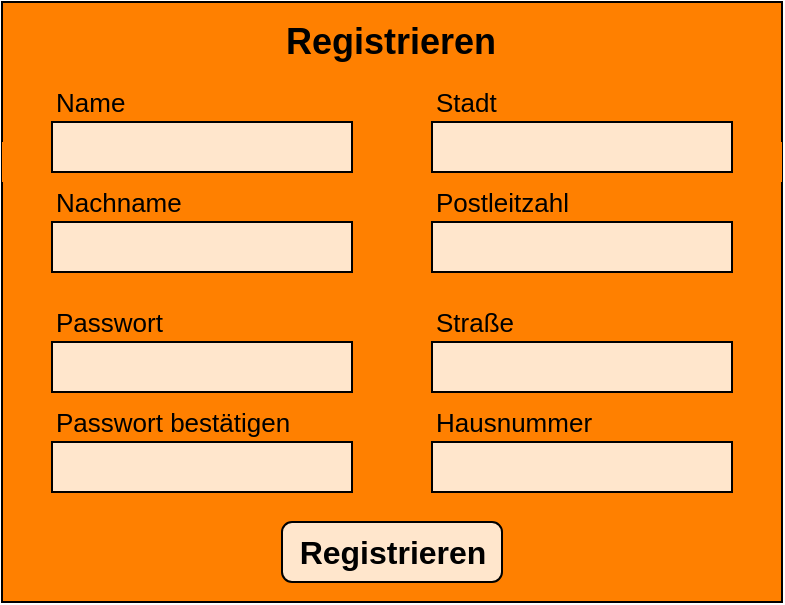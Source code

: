 <mxfile>
    <diagram id="C3x9KFAz_dhpqgYpBoHR" name="Page-1">
        <mxGraphModel dx="922" dy="779" grid="1" gridSize="10" guides="1" tooltips="1" connect="1" arrows="1" fold="1" page="1" pageScale="1" pageWidth="850" pageHeight="1100" math="0" shadow="0">
            <root>
                <mxCell id="0"/>
                <mxCell id="1" parent="0"/>
                <mxCell id="22" value="" style="strokeWidth=1;shadow=0;dashed=0;align=center;html=1;shape=mxgraph.mockup.forms.rrect;rSize=0;strokeColor=#000000;fillColor=#FF8000;rounded=1;fontSize=13;fontColor=#000000;" parent="1" vertex="1">
                    <mxGeometry x="230" y="130" width="390" height="300" as="geometry"/>
                </mxCell>
                <mxCell id="26" value="" style="strokeWidth=1;shadow=0;dashed=0;align=center;html=1;shape=mxgraph.mockup.forms.rrect;rSize=0;fontSize=17;fontColor=#666666;align=left;spacingLeft=5;fillColor=#FF8000;strokeColor=none;resizeWidth=1;rounded=1;" parent="22" vertex="1">
                    <mxGeometry width="390" height="20" relative="1" as="geometry">
                        <mxPoint y="70" as="offset"/>
                    </mxGeometry>
                </mxCell>
                <mxCell id="62" value="&lt;font color=&quot;#000000&quot; style=&quot;font-size: 18px;&quot;&gt;&lt;span style=&quot;font-size: 18px;&quot;&gt;Registrieren&lt;/span&gt;&lt;/font&gt;" style="strokeWidth=1;shadow=0;dashed=0;align=center;html=1;shape=mxgraph.mockup.forms.anchor;fontSize=18;fontColor=#666666;align=left;resizeWidth=1;spacingLeft=0;strokeColor=#000000;fillColor=#000000;rounded=1;fontStyle=1" parent="22" vertex="1">
                    <mxGeometry x="140" y="10" width="120" height="20" as="geometry"/>
                </mxCell>
                <mxCell id="59" value="&lt;span style=&quot;color: rgb(0, 0, 0); font-size: 13px;&quot;&gt;Name&lt;/span&gt;" style="strokeWidth=1;shadow=0;dashed=0;align=center;html=1;shape=mxgraph.mockup.forms.anchor;fontSize=12;fontColor=#666666;align=left;resizeWidth=1;spacingLeft=0;strokeColor=#000000;fillColor=#000000;rounded=1;" parent="22" vertex="1">
                    <mxGeometry x="25" y="40" width="100" height="20" as="geometry"/>
                </mxCell>
                <mxCell id="60" value="" style="strokeWidth=1;shadow=0;dashed=0;align=center;html=1;shape=mxgraph.mockup.forms.rrect;rSize=0;strokeColor=#000000;fontColor=#666666;align=left;spacingLeft=5;resizeWidth=1;fillColor=#FFE6CC;rounded=1;" parent="22" vertex="1">
                    <mxGeometry x="25" y="60" width="150" height="25" as="geometry"/>
                </mxCell>
                <mxCell id="45" value="&lt;span style=&quot;color: rgb(0, 0, 0); font-size: 13px;&quot;&gt;Nachname&lt;/span&gt;" style="strokeWidth=1;shadow=0;dashed=0;align=center;html=1;shape=mxgraph.mockup.forms.anchor;fontSize=12;fontColor=#666666;align=left;resizeWidth=1;spacingLeft=0;strokeColor=#000000;fillColor=#000000;rounded=1;" parent="22" vertex="1">
                    <mxGeometry x="25" y="90" width="100" height="20" as="geometry"/>
                </mxCell>
                <mxCell id="46" value="" style="strokeWidth=1;shadow=0;dashed=0;align=center;html=1;shape=mxgraph.mockup.forms.rrect;rSize=0;strokeColor=#000000;fontColor=#666666;align=left;spacingLeft=5;resizeWidth=1;fillColor=#FFE6CC;rounded=1;" parent="22" vertex="1">
                    <mxGeometry x="25" y="110" width="150" height="25" as="geometry"/>
                </mxCell>
                <mxCell id="47" value="&lt;span style=&quot;color: rgb(0, 0, 0); font-size: 13px;&quot;&gt;Passwort&lt;/span&gt;" style="strokeWidth=1;shadow=0;dashed=0;align=center;html=1;shape=mxgraph.mockup.forms.anchor;fontSize=12;fontColor=#666666;align=left;resizeWidth=1;spacingLeft=0;strokeColor=#000000;fillColor=#000000;rounded=1;" parent="22" vertex="1">
                    <mxGeometry x="25" y="150" width="100" height="20" as="geometry"/>
                </mxCell>
                <mxCell id="48" value="" style="strokeWidth=1;shadow=0;dashed=0;align=center;html=1;shape=mxgraph.mockup.forms.rrect;rSize=0;strokeColor=#000000;fontColor=#666666;align=left;spacingLeft=5;resizeWidth=1;fillColor=#FFE6CC;rounded=1;" parent="22" vertex="1">
                    <mxGeometry x="25" y="170" width="150" height="25" as="geometry"/>
                </mxCell>
                <mxCell id="49" value="&lt;font color=&quot;#000000&quot; style=&quot;font-size: 13px;&quot;&gt;Passwort bestätigen&lt;/font&gt;" style="strokeWidth=1;shadow=0;dashed=0;align=center;html=1;shape=mxgraph.mockup.forms.anchor;fontSize=12;fontColor=#666666;align=left;resizeWidth=1;spacingLeft=0;strokeColor=#000000;fillColor=#000000;rounded=1;" parent="22" vertex="1">
                    <mxGeometry x="25" y="200" width="100" height="20" as="geometry"/>
                </mxCell>
                <mxCell id="50" value="" style="strokeWidth=1;shadow=0;dashed=0;align=center;html=1;shape=mxgraph.mockup.forms.rrect;rSize=0;strokeColor=#000000;fontColor=#666666;align=left;spacingLeft=5;resizeWidth=1;fillColor=#FFE6CC;rounded=1;" parent="22" vertex="1">
                    <mxGeometry x="25" y="220" width="150" height="25" as="geometry"/>
                </mxCell>
                <mxCell id="58" value="" style="strokeWidth=1;shadow=0;dashed=0;align=center;html=1;shape=mxgraph.mockup.forms.rrect;rSize=0;strokeColor=#000000;fontColor=#666666;align=left;spacingLeft=5;resizeWidth=1;fillColor=#FFE6CC;rounded=1;" parent="22" vertex="1">
                    <mxGeometry x="215" y="220" width="150" height="25" as="geometry"/>
                </mxCell>
                <mxCell id="57" value="&lt;span style=&quot;color: rgb(0, 0, 0); font-size: 13px;&quot;&gt;Hausnummer&lt;/span&gt;" style="strokeWidth=1;shadow=0;dashed=0;align=center;html=1;shape=mxgraph.mockup.forms.anchor;fontSize=12;fontColor=#666666;align=left;resizeWidth=1;spacingLeft=0;strokeColor=#000000;fillColor=#000000;rounded=1;" parent="22" vertex="1">
                    <mxGeometry x="215" y="200" width="100" height="20" as="geometry"/>
                </mxCell>
                <mxCell id="56" value="" style="strokeWidth=1;shadow=0;dashed=0;align=center;html=1;shape=mxgraph.mockup.forms.rrect;rSize=0;strokeColor=#000000;fontColor=#666666;align=left;spacingLeft=5;resizeWidth=1;fillColor=#FFE6CC;rounded=1;" parent="22" vertex="1">
                    <mxGeometry x="215" y="170" width="150" height="25" as="geometry"/>
                </mxCell>
                <mxCell id="55" value="&lt;span style=&quot;color: rgb(0, 0, 0); font-size: 13px;&quot;&gt;Straße&lt;/span&gt;" style="strokeWidth=1;shadow=0;dashed=0;align=center;html=1;shape=mxgraph.mockup.forms.anchor;fontSize=12;fontColor=#666666;align=left;resizeWidth=1;spacingLeft=0;strokeColor=#000000;fillColor=#000000;rounded=1;" parent="22" vertex="1">
                    <mxGeometry x="215" y="150" width="100" height="20" as="geometry"/>
                </mxCell>
                <mxCell id="54" value="" style="strokeWidth=1;shadow=0;dashed=0;align=center;html=1;shape=mxgraph.mockup.forms.rrect;rSize=0;strokeColor=#000000;fontColor=#666666;align=left;spacingLeft=5;resizeWidth=1;fillColor=#FFE6CC;rounded=1;" parent="22" vertex="1">
                    <mxGeometry x="215" y="110" width="150" height="25" as="geometry"/>
                </mxCell>
                <mxCell id="53" value="&lt;span style=&quot;color: rgb(0, 0, 0); font-size: 13px;&quot;&gt;Postleitzahl&lt;/span&gt;" style="strokeWidth=1;shadow=0;dashed=0;align=center;html=1;shape=mxgraph.mockup.forms.anchor;fontSize=12;fontColor=#666666;align=left;resizeWidth=1;spacingLeft=0;strokeColor=#000000;fillColor=#000000;rounded=1;" parent="22" vertex="1">
                    <mxGeometry x="215" y="90" width="100" height="20" as="geometry"/>
                </mxCell>
                <mxCell id="52" value="" style="strokeWidth=1;shadow=0;dashed=0;align=center;html=1;shape=mxgraph.mockup.forms.rrect;rSize=0;strokeColor=#000000;fontColor=#666666;align=left;spacingLeft=5;resizeWidth=1;fillColor=#FFE6CC;rounded=1;" parent="22" vertex="1">
                    <mxGeometry x="215" y="60" width="150" height="25" as="geometry"/>
                </mxCell>
                <mxCell id="51" value="&lt;span style=&quot;color: rgb(0, 0, 0); font-size: 13px;&quot;&gt;Stadt&lt;/span&gt;" style="strokeWidth=1;shadow=0;dashed=0;align=center;html=1;shape=mxgraph.mockup.forms.anchor;fontSize=12;fontColor=#666666;align=left;resizeWidth=1;spacingLeft=0;strokeColor=#000000;fillColor=#000000;rounded=1;" parent="22" vertex="1">
                    <mxGeometry x="215" y="40" width="100" height="20" as="geometry"/>
                </mxCell>
                <mxCell id="63" value="&lt;font color=&quot;#000000&quot;&gt;Registrieren&lt;/font&gt;" style="strokeWidth=1;shadow=0;dashed=0;align=center;html=1;shape=mxgraph.mockup.forms.rrect;rSize=5;strokeColor=#000000;fontColor=#ffffff;fillColor=#FFE6CC;fontSize=16;fontStyle=1;rounded=1;" parent="22" vertex="1">
                    <mxGeometry x="140" y="260" width="110" height="30" as="geometry"/>
                </mxCell>
            </root>
        </mxGraphModel>
    </diagram>
</mxfile>